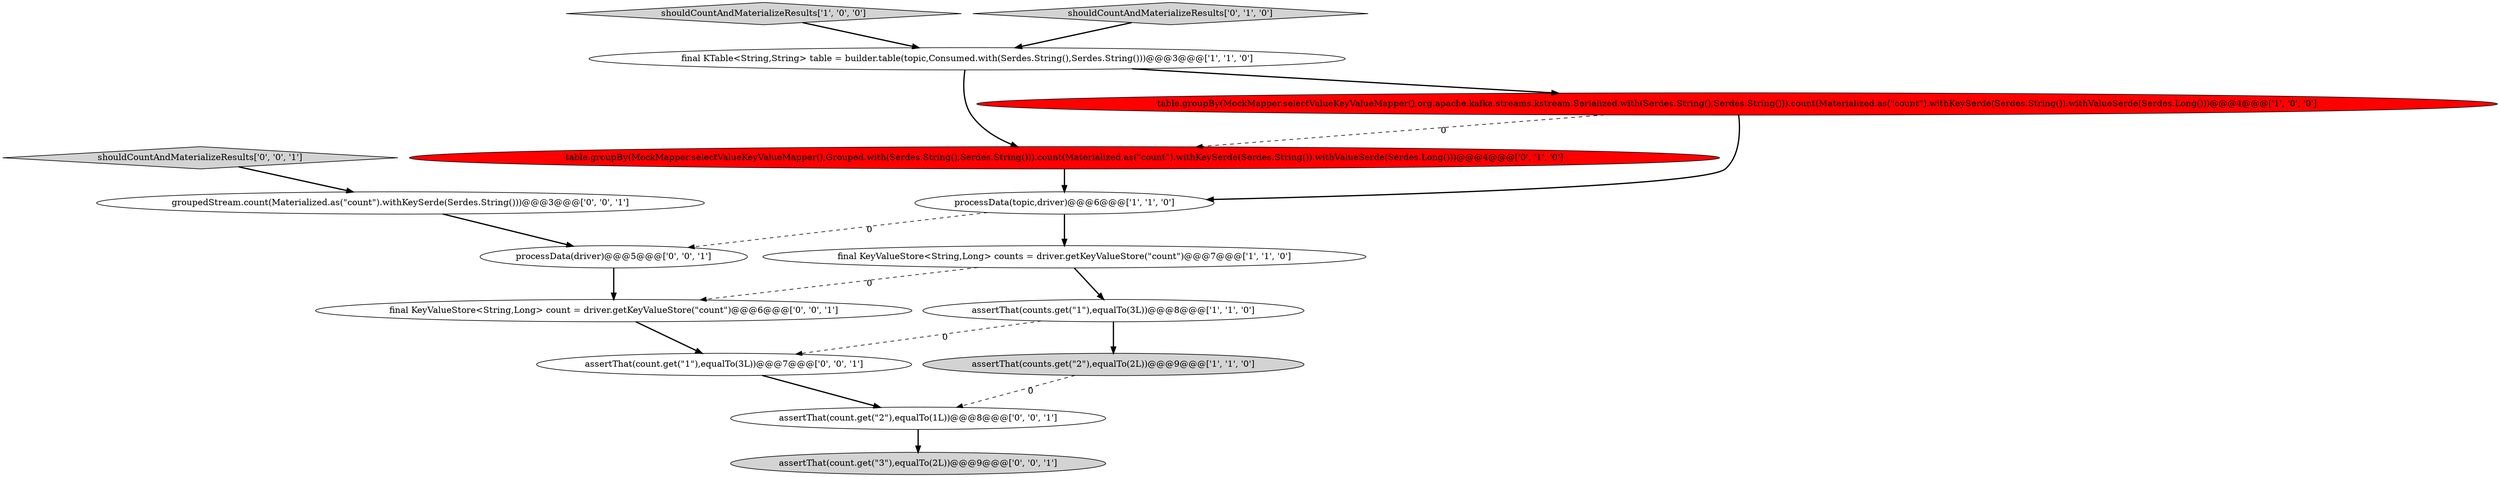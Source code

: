 digraph {
8 [style = filled, label = "table.groupBy(MockMapper.selectValueKeyValueMapper(),Grouped.with(Serdes.String(),Serdes.String())).count(Materialized.as(\"count\").withKeySerde(Serdes.String()).withValueSerde(Serdes.Long()))@@@4@@@['0', '1', '0']", fillcolor = red, shape = ellipse image = "AAA1AAABBB2BBB"];
13 [style = filled, label = "assertThat(count.get(\"2\"),equalTo(1L))@@@8@@@['0', '0', '1']", fillcolor = white, shape = ellipse image = "AAA0AAABBB3BBB"];
0 [style = filled, label = "shouldCountAndMaterializeResults['1', '0', '0']", fillcolor = lightgray, shape = diamond image = "AAA0AAABBB1BBB"];
6 [style = filled, label = "final KTable<String,String> table = builder.table(topic,Consumed.with(Serdes.String(),Serdes.String()))@@@3@@@['1', '1', '0']", fillcolor = white, shape = ellipse image = "AAA0AAABBB1BBB"];
7 [style = filled, label = "shouldCountAndMaterializeResults['0', '1', '0']", fillcolor = lightgray, shape = diamond image = "AAA0AAABBB2BBB"];
11 [style = filled, label = "assertThat(count.get(\"3\"),equalTo(2L))@@@9@@@['0', '0', '1']", fillcolor = lightgray, shape = ellipse image = "AAA0AAABBB3BBB"];
1 [style = filled, label = "processData(topic,driver)@@@6@@@['1', '1', '0']", fillcolor = white, shape = ellipse image = "AAA0AAABBB1BBB"];
5 [style = filled, label = "assertThat(counts.get(\"1\"),equalTo(3L))@@@8@@@['1', '1', '0']", fillcolor = white, shape = ellipse image = "AAA0AAABBB1BBB"];
12 [style = filled, label = "final KeyValueStore<String,Long> count = driver.getKeyValueStore(\"count\")@@@6@@@['0', '0', '1']", fillcolor = white, shape = ellipse image = "AAA0AAABBB3BBB"];
14 [style = filled, label = "processData(driver)@@@5@@@['0', '0', '1']", fillcolor = white, shape = ellipse image = "AAA0AAABBB3BBB"];
9 [style = filled, label = "shouldCountAndMaterializeResults['0', '0', '1']", fillcolor = lightgray, shape = diamond image = "AAA0AAABBB3BBB"];
3 [style = filled, label = "final KeyValueStore<String,Long> counts = driver.getKeyValueStore(\"count\")@@@7@@@['1', '1', '0']", fillcolor = white, shape = ellipse image = "AAA0AAABBB1BBB"];
4 [style = filled, label = "table.groupBy(MockMapper.selectValueKeyValueMapper(),org.apache.kafka.streams.kstream.Serialized.with(Serdes.String(),Serdes.String())).count(Materialized.as(\"count\").withKeySerde(Serdes.String()).withValueSerde(Serdes.Long()))@@@4@@@['1', '0', '0']", fillcolor = red, shape = ellipse image = "AAA1AAABBB1BBB"];
10 [style = filled, label = "groupedStream.count(Materialized.as(\"count\").withKeySerde(Serdes.String()))@@@3@@@['0', '0', '1']", fillcolor = white, shape = ellipse image = "AAA0AAABBB3BBB"];
15 [style = filled, label = "assertThat(count.get(\"1\"),equalTo(3L))@@@7@@@['0', '0', '1']", fillcolor = white, shape = ellipse image = "AAA0AAABBB3BBB"];
2 [style = filled, label = "assertThat(counts.get(\"2\"),equalTo(2L))@@@9@@@['1', '1', '0']", fillcolor = lightgray, shape = ellipse image = "AAA0AAABBB1BBB"];
1->3 [style = bold, label=""];
8->1 [style = bold, label=""];
6->4 [style = bold, label=""];
5->2 [style = bold, label=""];
3->5 [style = bold, label=""];
4->1 [style = bold, label=""];
7->6 [style = bold, label=""];
15->13 [style = bold, label=""];
3->12 [style = dashed, label="0"];
9->10 [style = bold, label=""];
5->15 [style = dashed, label="0"];
1->14 [style = dashed, label="0"];
10->14 [style = bold, label=""];
0->6 [style = bold, label=""];
13->11 [style = bold, label=""];
2->13 [style = dashed, label="0"];
14->12 [style = bold, label=""];
6->8 [style = bold, label=""];
4->8 [style = dashed, label="0"];
12->15 [style = bold, label=""];
}
